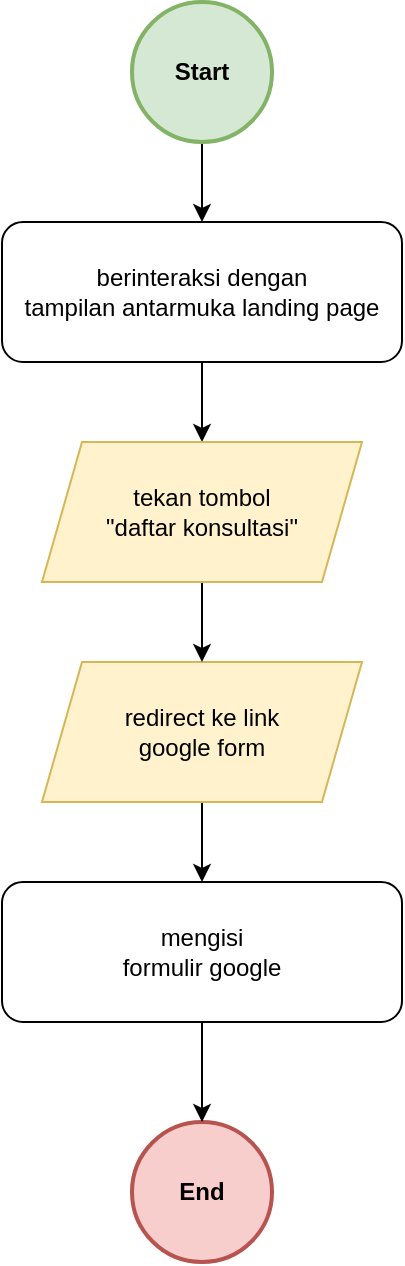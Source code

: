 <mxfile version="20.8.16" type="device"><diagram name="Page-1" id="EAH7Axcqv6JJUHPQ90Ql"><mxGraphModel dx="1114" dy="999" grid="1" gridSize="10" guides="1" tooltips="1" connect="1" arrows="1" fold="1" page="1" pageScale="1" pageWidth="850" pageHeight="1100" math="0" shadow="0"><root><mxCell id="0"/><mxCell id="1" parent="0"/><mxCell id="lCuNx4Idncmzo-bXk6xJ-1" value="End" style="ellipse;whiteSpace=wrap;html=1;aspect=fixed;fillColor=#f8cecc;strokeColor=#b85450;fontStyle=1;strokeWidth=2;" parent="1" vertex="1"><mxGeometry x="115" y="600" width="70" height="70" as="geometry"/></mxCell><mxCell id="lCuNx4Idncmzo-bXk6xJ-2" style="edgeStyle=orthogonalEdgeStyle;rounded=0;orthogonalLoop=1;jettySize=auto;html=1;entryX=0.5;entryY=0;entryDx=0;entryDy=0;fontColor=#FFFFFF;" parent="1" source="lCuNx4Idncmzo-bXk6xJ-3" target="lCuNx4Idncmzo-bXk6xJ-8" edge="1"><mxGeometry relative="1" as="geometry"/></mxCell><mxCell id="lCuNx4Idncmzo-bXk6xJ-3" value="Start" style="ellipse;whiteSpace=wrap;html=1;aspect=fixed;fillColor=#d5e8d4;strokeColor=#82b366;fontStyle=1;strokeWidth=2;" parent="1" vertex="1"><mxGeometry x="115" y="40" width="70" height="70" as="geometry"/></mxCell><mxCell id="8H-xab3Um_ed4wreI29I-3" value="" style="edgeStyle=orthogonalEdgeStyle;rounded=0;orthogonalLoop=1;jettySize=auto;html=1;" edge="1" parent="1" source="lCuNx4Idncmzo-bXk6xJ-8" target="8H-xab3Um_ed4wreI29I-1"><mxGeometry relative="1" as="geometry"/></mxCell><mxCell id="lCuNx4Idncmzo-bXk6xJ-8" value="  berinteraksi dengan&lt;br&gt;tampilan antarmuka landing page" style="rounded=1;whiteSpace=wrap;html=1;fontSize=12;glass=0;strokeWidth=1;shadow=0;" parent="1" vertex="1"><mxGeometry x="50" y="150" width="200" height="70" as="geometry"/></mxCell><mxCell id="8H-xab3Um_ed4wreI29I-5" value="" style="edgeStyle=orthogonalEdgeStyle;rounded=0;orthogonalLoop=1;jettySize=auto;html=1;" edge="1" parent="1" source="lCuNx4Idncmzo-bXk6xJ-14" target="lCuNx4Idncmzo-bXk6xJ-18"><mxGeometry relative="1" as="geometry"/></mxCell><mxCell id="lCuNx4Idncmzo-bXk6xJ-14" value="redirect ke link &lt;br&gt;google form" style="shape=parallelogram;perimeter=parallelogramPerimeter;whiteSpace=wrap;html=1;fixedSize=1;strokeWidth=1;fillColor=#fff2cc;strokeColor=#d6b656;" parent="1" vertex="1"><mxGeometry x="70" y="370" width="160" height="70" as="geometry"/></mxCell><mxCell id="8H-xab3Um_ed4wreI29I-6" value="" style="edgeStyle=orthogonalEdgeStyle;rounded=0;orthogonalLoop=1;jettySize=auto;html=1;" edge="1" parent="1" source="lCuNx4Idncmzo-bXk6xJ-18" target="lCuNx4Idncmzo-bXk6xJ-1"><mxGeometry relative="1" as="geometry"/></mxCell><mxCell id="lCuNx4Idncmzo-bXk6xJ-18" value="  mengisi&lt;br&gt;formulir google" style="rounded=1;whiteSpace=wrap;html=1;fontSize=12;glass=0;strokeWidth=1;shadow=0;" parent="1" vertex="1"><mxGeometry x="50" y="480" width="200" height="70" as="geometry"/></mxCell><mxCell id="8H-xab3Um_ed4wreI29I-4" value="" style="edgeStyle=orthogonalEdgeStyle;rounded=0;orthogonalLoop=1;jettySize=auto;html=1;" edge="1" parent="1" source="8H-xab3Um_ed4wreI29I-1" target="lCuNx4Idncmzo-bXk6xJ-14"><mxGeometry relative="1" as="geometry"/></mxCell><mxCell id="8H-xab3Um_ed4wreI29I-1" value="tekan tombol&lt;br&gt;&quot;daftar konsultasi&quot;" style="shape=parallelogram;perimeter=parallelogramPerimeter;whiteSpace=wrap;html=1;fixedSize=1;strokeWidth=1;fillColor=#fff2cc;strokeColor=#d6b656;" vertex="1" parent="1"><mxGeometry x="70" y="260" width="160" height="70" as="geometry"/></mxCell></root></mxGraphModel></diagram></mxfile>